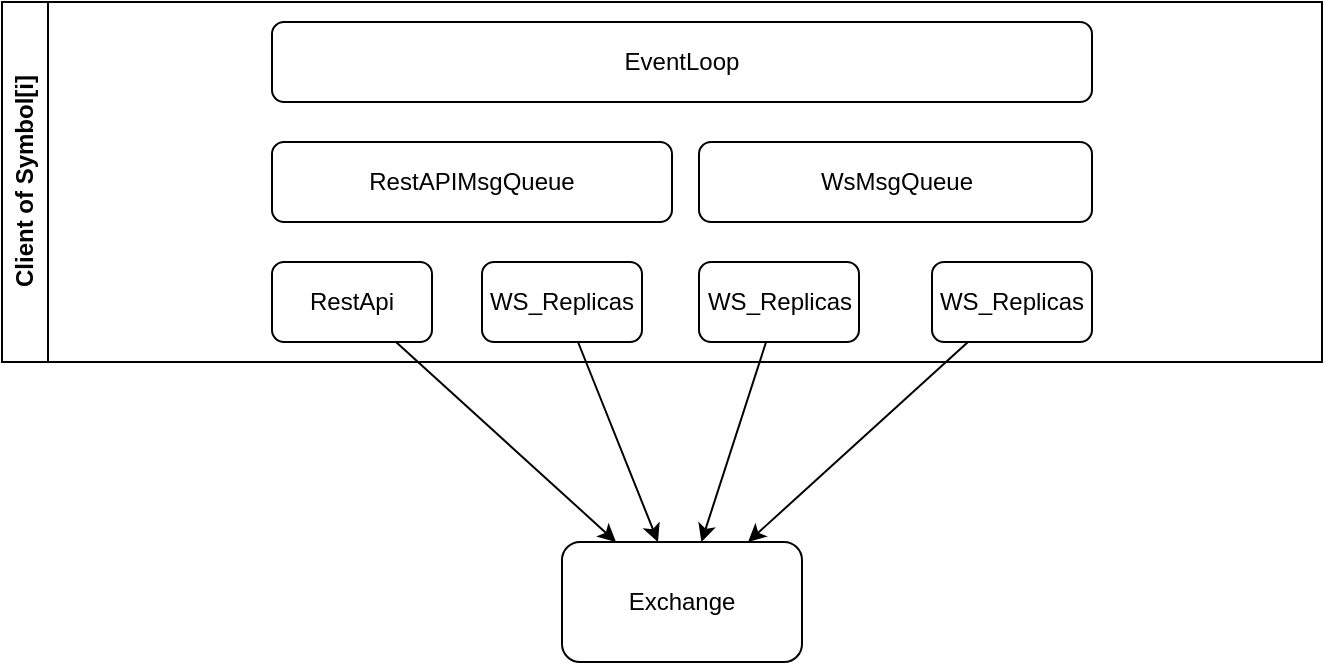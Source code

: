 <mxfile>
    <diagram id="3Eb1a_4QV1NXNouaN8_e" name="第 1 页">
        <mxGraphModel dx="638" dy="459" grid="1" gridSize="10" guides="1" tooltips="1" connect="1" arrows="1" fold="1" page="1" pageScale="1" pageWidth="827" pageHeight="1169" math="0" shadow="0">
            <root>
                <mxCell id="0"/>
                <mxCell id="1" parent="0"/>
                <mxCell id="2" value="Exchange" style="rounded=1;whiteSpace=wrap;html=1;" vertex="1" parent="1">
                    <mxGeometry x="380" y="610" width="120" height="60" as="geometry"/>
                </mxCell>
                <mxCell id="11" value="Client of Symbol[i]" style="swimlane;horizontal=0;whiteSpace=wrap;html=1;" vertex="1" parent="1">
                    <mxGeometry x="100" y="340" width="660" height="180" as="geometry"/>
                </mxCell>
                <mxCell id="16" value="RestAPIMsgQueue" style="rounded=1;whiteSpace=wrap;html=1;" vertex="1" parent="11">
                    <mxGeometry x="135" y="70" width="200" height="40" as="geometry"/>
                </mxCell>
                <mxCell id="17" value="WsMsgQueue" style="rounded=1;whiteSpace=wrap;html=1;" vertex="1" parent="11">
                    <mxGeometry x="348.5" y="70" width="196.5" height="40" as="geometry"/>
                </mxCell>
                <mxCell id="18" value="EventLoop" style="rounded=1;whiteSpace=wrap;html=1;" vertex="1" parent="11">
                    <mxGeometry x="135" y="10" width="410" height="40" as="geometry"/>
                </mxCell>
                <mxCell id="34" value="RestApi" style="rounded=1;whiteSpace=wrap;html=1;" vertex="1" parent="11">
                    <mxGeometry x="135" y="130" width="80" height="40" as="geometry"/>
                </mxCell>
                <mxCell id="37" value="WS_Replicas" style="rounded=1;whiteSpace=wrap;html=1;" vertex="1" parent="11">
                    <mxGeometry x="240" y="130" width="80" height="40" as="geometry"/>
                </mxCell>
                <mxCell id="39" value="WS_Replicas" style="rounded=1;whiteSpace=wrap;html=1;" vertex="1" parent="11">
                    <mxGeometry x="348.5" y="130" width="80" height="40" as="geometry"/>
                </mxCell>
                <mxCell id="40" value="WS_Replicas" style="rounded=1;whiteSpace=wrap;html=1;" vertex="1" parent="11">
                    <mxGeometry x="465" y="130" width="80" height="40" as="geometry"/>
                </mxCell>
                <mxCell id="41" style="edgeStyle=none;html=1;" edge="1" parent="1" source="34" target="2">
                    <mxGeometry relative="1" as="geometry"/>
                </mxCell>
                <mxCell id="42" style="edgeStyle=none;html=1;" edge="1" parent="1" source="37" target="2">
                    <mxGeometry relative="1" as="geometry"/>
                </mxCell>
                <mxCell id="43" style="edgeStyle=none;html=1;" edge="1" parent="1" source="39" target="2">
                    <mxGeometry relative="1" as="geometry"/>
                </mxCell>
                <mxCell id="44" style="edgeStyle=none;html=1;" edge="1" parent="1" source="40" target="2">
                    <mxGeometry relative="1" as="geometry"/>
                </mxCell>
            </root>
        </mxGraphModel>
    </diagram>
</mxfile>